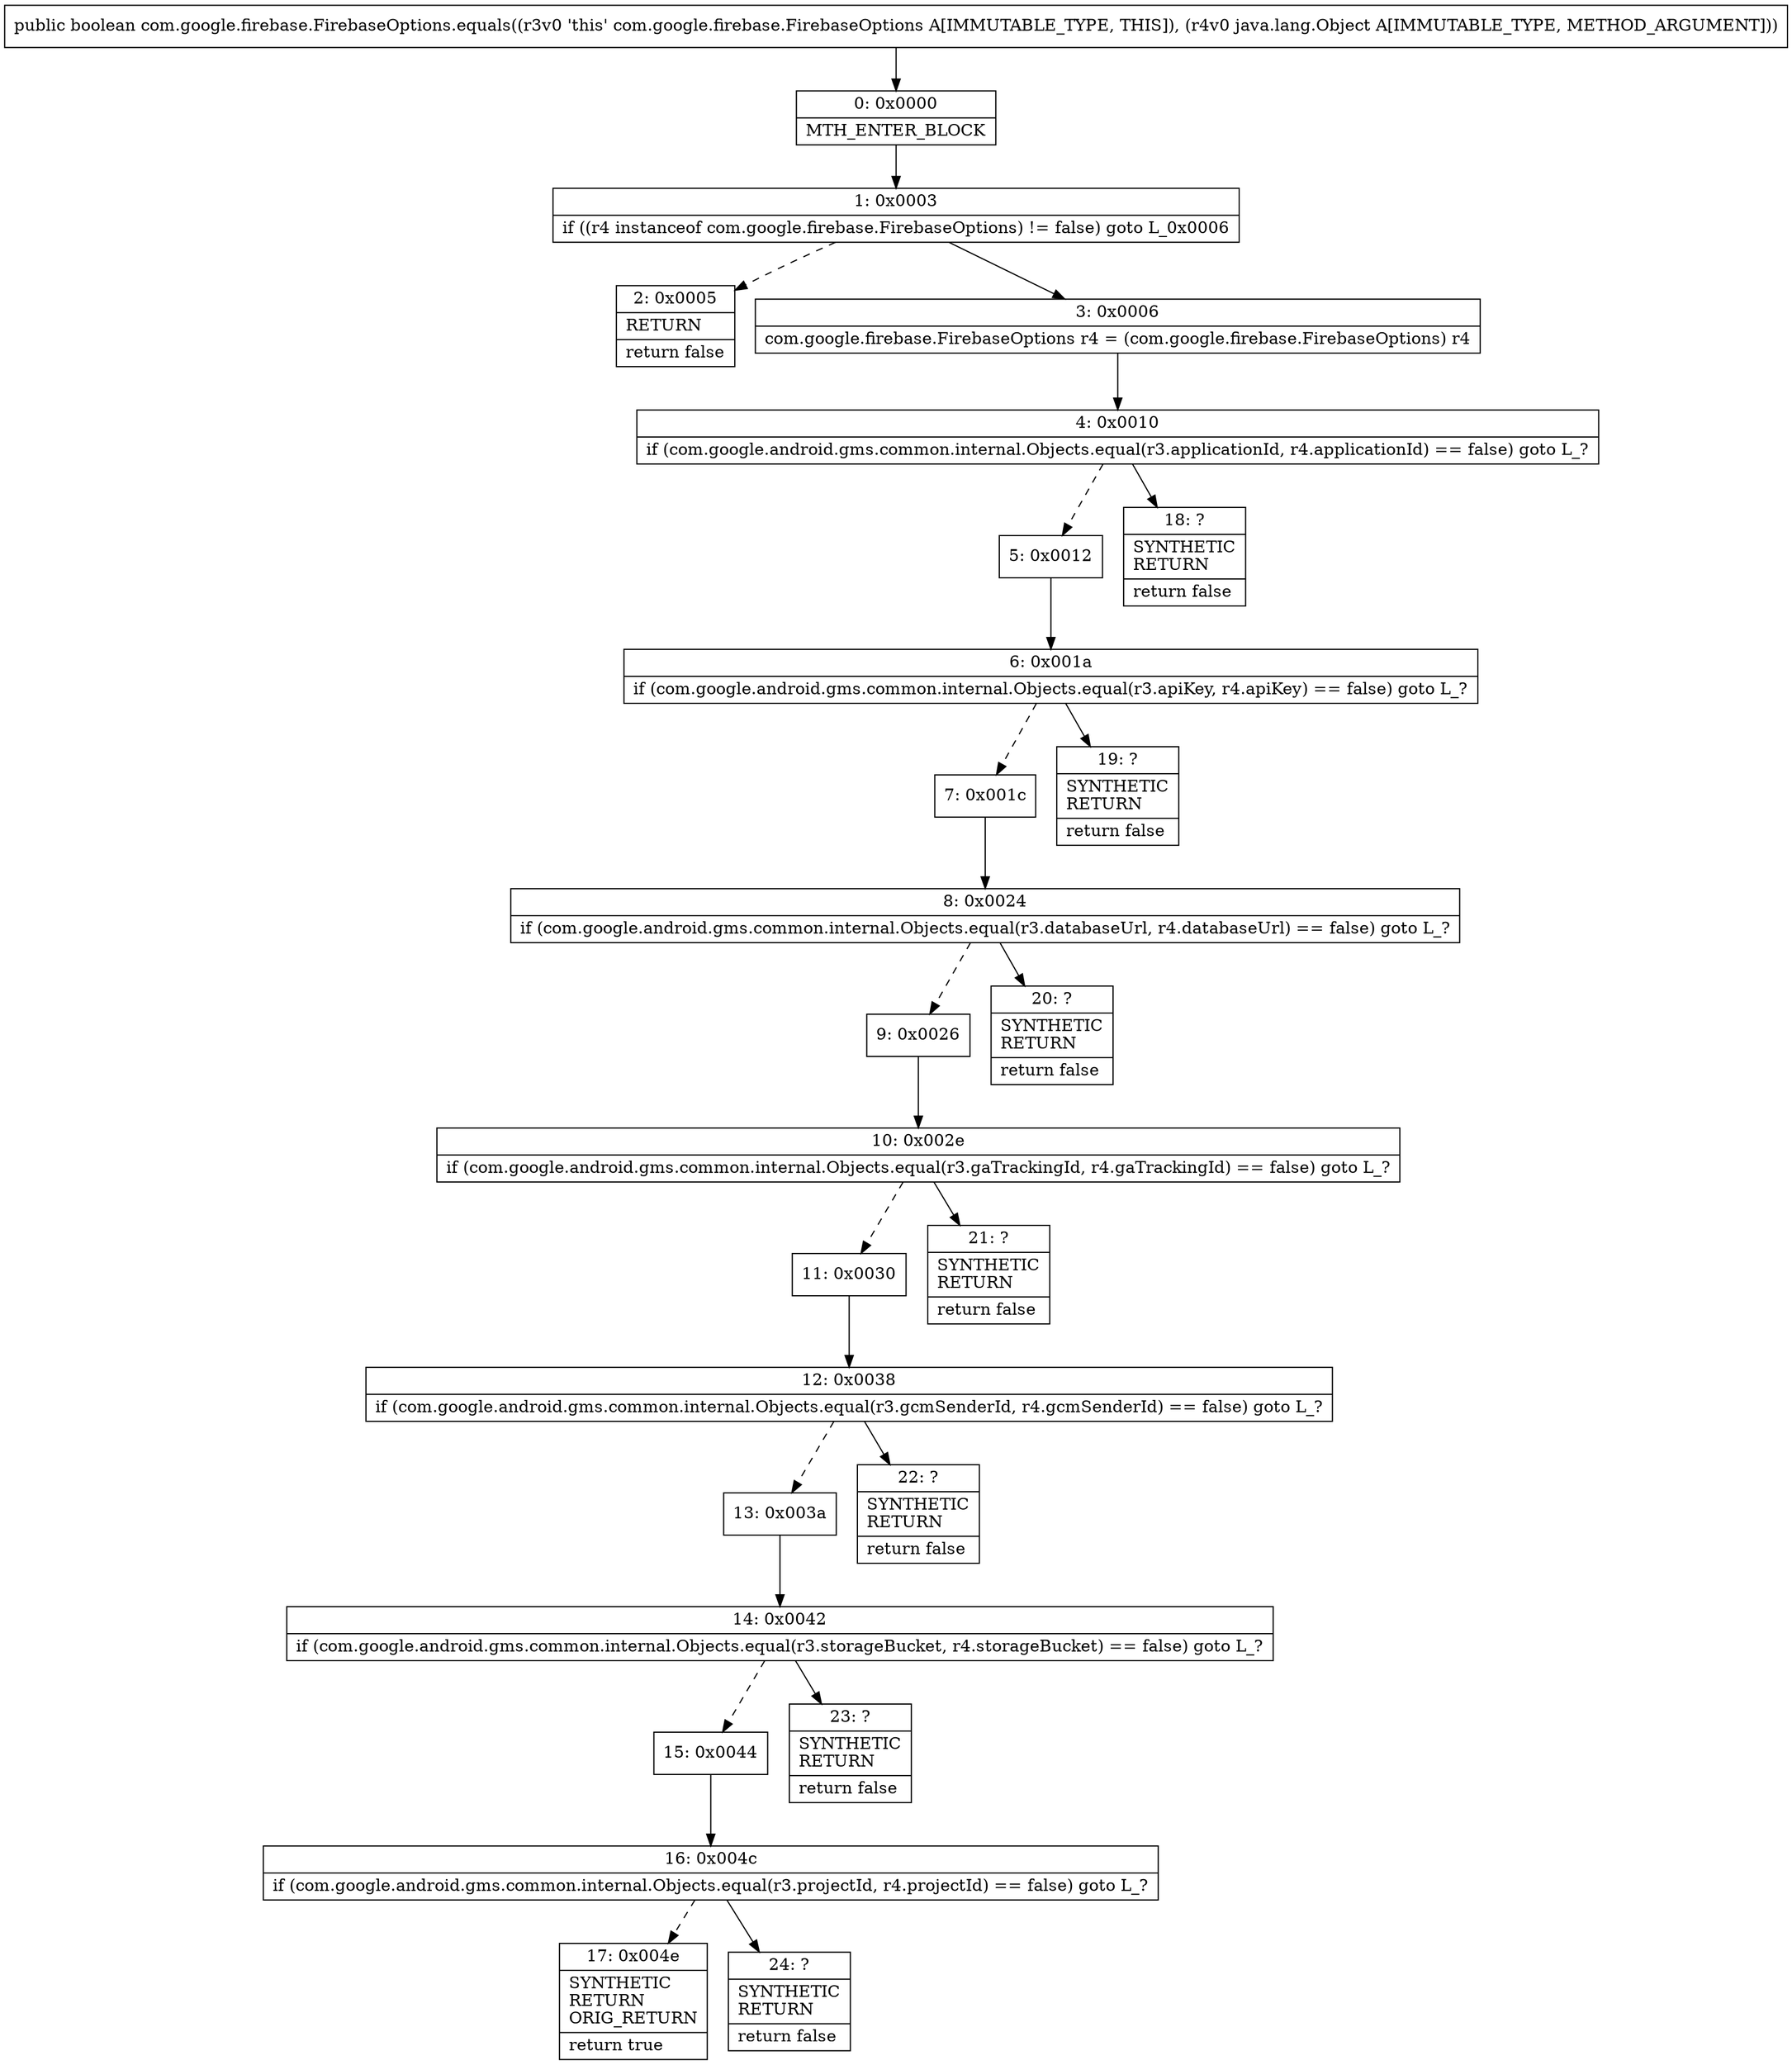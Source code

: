 digraph "CFG forcom.google.firebase.FirebaseOptions.equals(Ljava\/lang\/Object;)Z" {
Node_0 [shape=record,label="{0\:\ 0x0000|MTH_ENTER_BLOCK\l}"];
Node_1 [shape=record,label="{1\:\ 0x0003|if ((r4 instanceof com.google.firebase.FirebaseOptions) != false) goto L_0x0006\l}"];
Node_2 [shape=record,label="{2\:\ 0x0005|RETURN\l|return false\l}"];
Node_3 [shape=record,label="{3\:\ 0x0006|com.google.firebase.FirebaseOptions r4 = (com.google.firebase.FirebaseOptions) r4\l}"];
Node_4 [shape=record,label="{4\:\ 0x0010|if (com.google.android.gms.common.internal.Objects.equal(r3.applicationId, r4.applicationId) == false) goto L_?\l}"];
Node_5 [shape=record,label="{5\:\ 0x0012}"];
Node_6 [shape=record,label="{6\:\ 0x001a|if (com.google.android.gms.common.internal.Objects.equal(r3.apiKey, r4.apiKey) == false) goto L_?\l}"];
Node_7 [shape=record,label="{7\:\ 0x001c}"];
Node_8 [shape=record,label="{8\:\ 0x0024|if (com.google.android.gms.common.internal.Objects.equal(r3.databaseUrl, r4.databaseUrl) == false) goto L_?\l}"];
Node_9 [shape=record,label="{9\:\ 0x0026}"];
Node_10 [shape=record,label="{10\:\ 0x002e|if (com.google.android.gms.common.internal.Objects.equal(r3.gaTrackingId, r4.gaTrackingId) == false) goto L_?\l}"];
Node_11 [shape=record,label="{11\:\ 0x0030}"];
Node_12 [shape=record,label="{12\:\ 0x0038|if (com.google.android.gms.common.internal.Objects.equal(r3.gcmSenderId, r4.gcmSenderId) == false) goto L_?\l}"];
Node_13 [shape=record,label="{13\:\ 0x003a}"];
Node_14 [shape=record,label="{14\:\ 0x0042|if (com.google.android.gms.common.internal.Objects.equal(r3.storageBucket, r4.storageBucket) == false) goto L_?\l}"];
Node_15 [shape=record,label="{15\:\ 0x0044}"];
Node_16 [shape=record,label="{16\:\ 0x004c|if (com.google.android.gms.common.internal.Objects.equal(r3.projectId, r4.projectId) == false) goto L_?\l}"];
Node_17 [shape=record,label="{17\:\ 0x004e|SYNTHETIC\lRETURN\lORIG_RETURN\l|return true\l}"];
Node_18 [shape=record,label="{18\:\ ?|SYNTHETIC\lRETURN\l|return false\l}"];
Node_19 [shape=record,label="{19\:\ ?|SYNTHETIC\lRETURN\l|return false\l}"];
Node_20 [shape=record,label="{20\:\ ?|SYNTHETIC\lRETURN\l|return false\l}"];
Node_21 [shape=record,label="{21\:\ ?|SYNTHETIC\lRETURN\l|return false\l}"];
Node_22 [shape=record,label="{22\:\ ?|SYNTHETIC\lRETURN\l|return false\l}"];
Node_23 [shape=record,label="{23\:\ ?|SYNTHETIC\lRETURN\l|return false\l}"];
Node_24 [shape=record,label="{24\:\ ?|SYNTHETIC\lRETURN\l|return false\l}"];
MethodNode[shape=record,label="{public boolean com.google.firebase.FirebaseOptions.equals((r3v0 'this' com.google.firebase.FirebaseOptions A[IMMUTABLE_TYPE, THIS]), (r4v0 java.lang.Object A[IMMUTABLE_TYPE, METHOD_ARGUMENT])) }"];
MethodNode -> Node_0;
Node_0 -> Node_1;
Node_1 -> Node_2[style=dashed];
Node_1 -> Node_3;
Node_3 -> Node_4;
Node_4 -> Node_5[style=dashed];
Node_4 -> Node_18;
Node_5 -> Node_6;
Node_6 -> Node_7[style=dashed];
Node_6 -> Node_19;
Node_7 -> Node_8;
Node_8 -> Node_9[style=dashed];
Node_8 -> Node_20;
Node_9 -> Node_10;
Node_10 -> Node_11[style=dashed];
Node_10 -> Node_21;
Node_11 -> Node_12;
Node_12 -> Node_13[style=dashed];
Node_12 -> Node_22;
Node_13 -> Node_14;
Node_14 -> Node_15[style=dashed];
Node_14 -> Node_23;
Node_15 -> Node_16;
Node_16 -> Node_17[style=dashed];
Node_16 -> Node_24;
}

